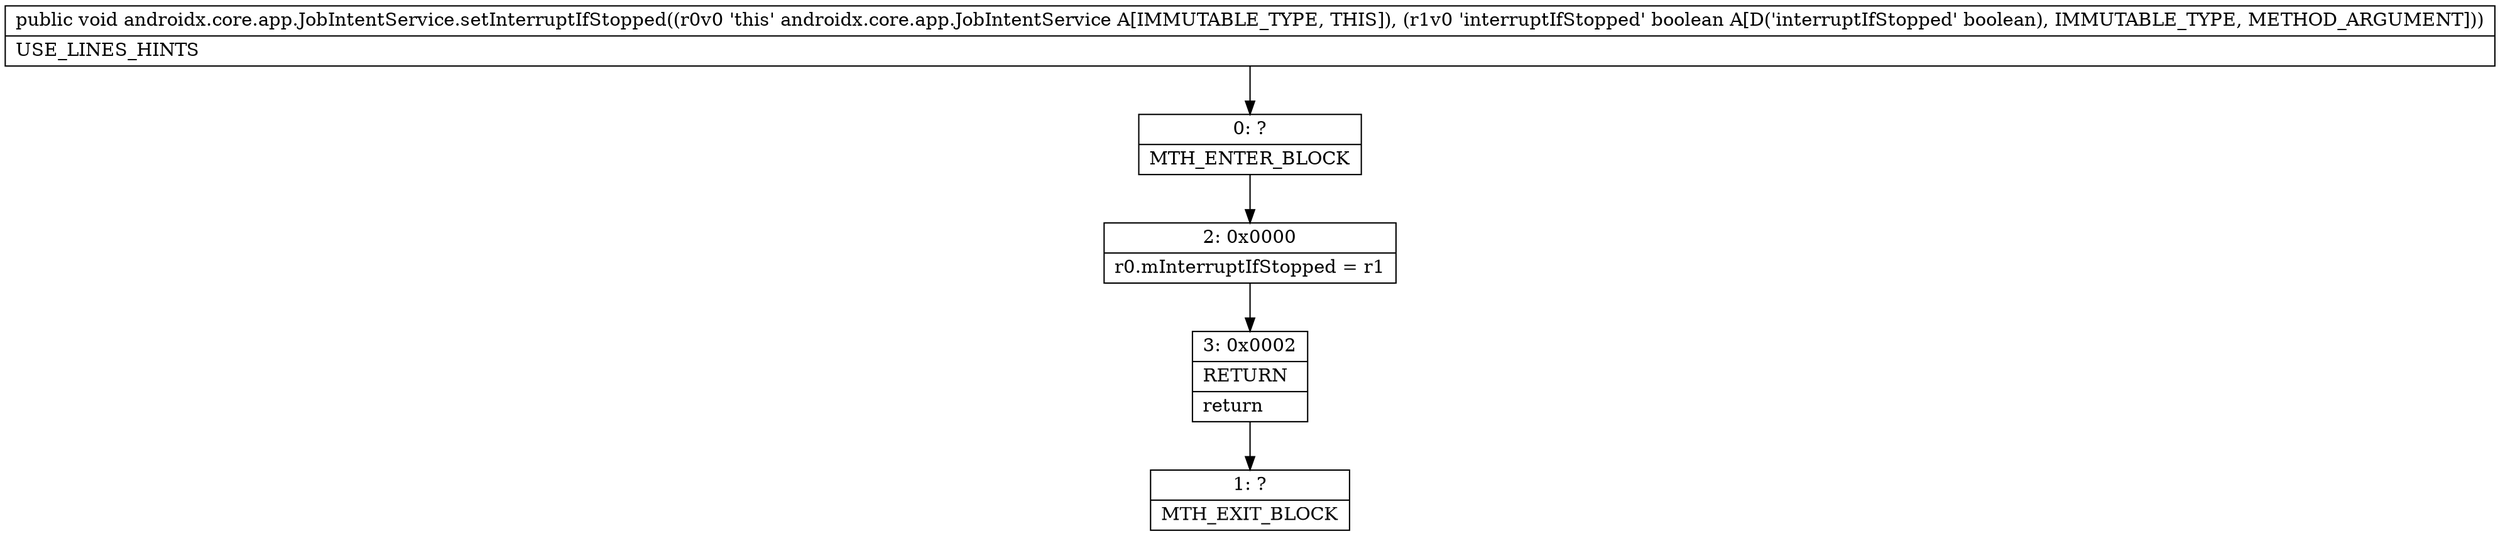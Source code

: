 digraph "CFG forandroidx.core.app.JobIntentService.setInterruptIfStopped(Z)V" {
Node_0 [shape=record,label="{0\:\ ?|MTH_ENTER_BLOCK\l}"];
Node_2 [shape=record,label="{2\:\ 0x0000|r0.mInterruptIfStopped = r1\l}"];
Node_3 [shape=record,label="{3\:\ 0x0002|RETURN\l|return\l}"];
Node_1 [shape=record,label="{1\:\ ?|MTH_EXIT_BLOCK\l}"];
MethodNode[shape=record,label="{public void androidx.core.app.JobIntentService.setInterruptIfStopped((r0v0 'this' androidx.core.app.JobIntentService A[IMMUTABLE_TYPE, THIS]), (r1v0 'interruptIfStopped' boolean A[D('interruptIfStopped' boolean), IMMUTABLE_TYPE, METHOD_ARGUMENT]))  | USE_LINES_HINTS\l}"];
MethodNode -> Node_0;Node_0 -> Node_2;
Node_2 -> Node_3;
Node_3 -> Node_1;
}


